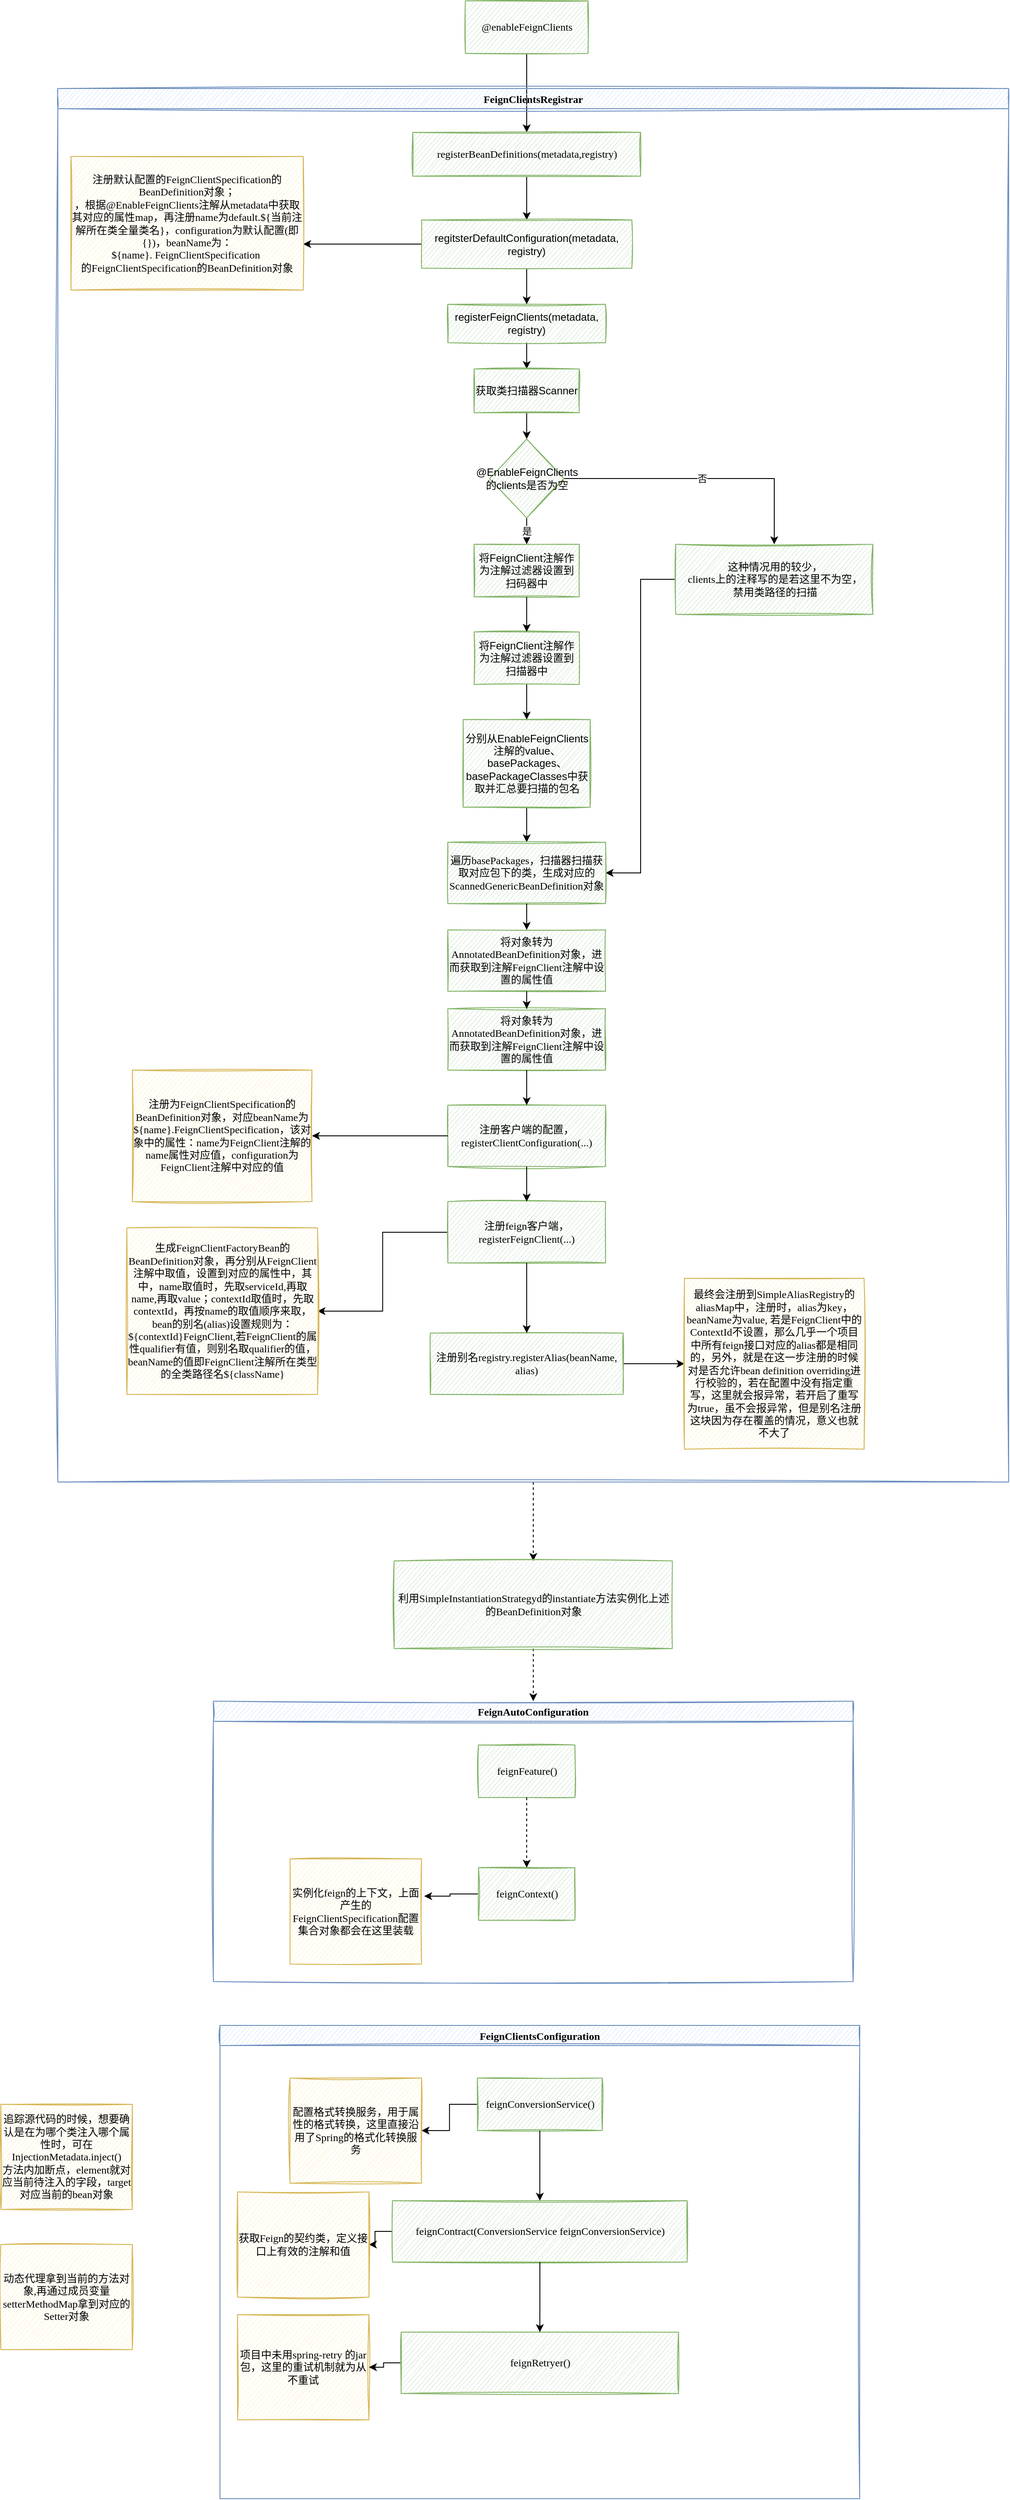 <mxfile version="17.4.6" type="github">
  <diagram id="6Govmc3wS_7p0buZzhA8" name="第 1 页">
    <mxGraphModel dx="1477" dy="688" grid="1" gridSize="10" guides="1" tooltips="1" connect="1" arrows="1" fold="1" page="0" pageScale="1" pageWidth="827" pageHeight="1169" math="0" shadow="0">
      <root>
        <mxCell id="0" />
        <mxCell id="1" parent="0" />
        <mxCell id="RWXPJWkoNP8diTqihZsk-3" value="" style="edgeStyle=orthogonalEdgeStyle;rounded=0;orthogonalLoop=1;jettySize=auto;html=1;" edge="1" parent="1" source="RWXPJWkoNP8diTqihZsk-1" target="RWXPJWkoNP8diTqihZsk-2">
          <mxGeometry relative="1" as="geometry" />
        </mxCell>
        <mxCell id="RWXPJWkoNP8diTqihZsk-1" value="&lt;font face=&quot;Comic Sans MS&quot;&gt;@enableFeignClients&lt;/font&gt;" style="html=1;sketch=1;fillColor=#d5e8d4;strokeColor=#82b366;" vertex="1" parent="1">
          <mxGeometry x="340" y="40" width="140" height="60" as="geometry" />
        </mxCell>
        <mxCell id="RWXPJWkoNP8diTqihZsk-5" value="" style="edgeStyle=orthogonalEdgeStyle;rounded=0;orthogonalLoop=1;jettySize=auto;html=1;" edge="1" parent="1" source="RWXPJWkoNP8diTqihZsk-2" target="RWXPJWkoNP8diTqihZsk-4">
          <mxGeometry relative="1" as="geometry" />
        </mxCell>
        <mxCell id="RWXPJWkoNP8diTqihZsk-2" value="&lt;font face=&quot;Comic Sans MS&quot;&gt;registerBeanDefinitions(metadata,registry)&lt;/font&gt;" style="html=1;sketch=1;fillColor=#d5e8d4;strokeColor=#82b366;" vertex="1" parent="1">
          <mxGeometry x="280" y="190" width="260" height="50" as="geometry" />
        </mxCell>
        <mxCell id="RWXPJWkoNP8diTqihZsk-7" value="" style="edgeStyle=orthogonalEdgeStyle;rounded=0;orthogonalLoop=1;jettySize=auto;html=1;" edge="1" parent="1" source="RWXPJWkoNP8diTqihZsk-4" target="RWXPJWkoNP8diTqihZsk-6">
          <mxGeometry relative="1" as="geometry" />
        </mxCell>
        <mxCell id="RWXPJWkoNP8diTqihZsk-10" style="edgeStyle=orthogonalEdgeStyle;rounded=0;orthogonalLoop=1;jettySize=auto;html=1;entryX=0;entryY=0;entryDx=265;entryDy=100;entryPerimeter=0;" edge="1" parent="1" source="RWXPJWkoNP8diTqihZsk-4" target="RWXPJWkoNP8diTqihZsk-9">
          <mxGeometry relative="1" as="geometry" />
        </mxCell>
        <mxCell id="RWXPJWkoNP8diTqihZsk-4" value="regitsterDefaultConfiguration(metadata, registry)" style="whiteSpace=wrap;html=1;fillColor=#d5e8d4;strokeColor=#82b366;sketch=1;" vertex="1" parent="1">
          <mxGeometry x="290" y="290" width="240" height="55" as="geometry" />
        </mxCell>
        <mxCell id="RWXPJWkoNP8diTqihZsk-49" style="edgeStyle=orthogonalEdgeStyle;rounded=0;orthogonalLoop=1;jettySize=auto;html=1;entryX=0.5;entryY=0;entryDx=0;entryDy=0;dashed=1;" edge="1" parent="1" source="RWXPJWkoNP8diTqihZsk-8" target="RWXPJWkoNP8diTqihZsk-48">
          <mxGeometry relative="1" as="geometry" />
        </mxCell>
        <mxCell id="RWXPJWkoNP8diTqihZsk-8" value="FeignClientsRegistrar" style="swimlane;sketch=1;fontFamily=Comic Sans MS;fillColor=#dae8fc;strokeColor=#6c8ebf;" vertex="1" parent="1">
          <mxGeometry x="-125" y="140" width="1085" height="1590" as="geometry" />
        </mxCell>
        <mxCell id="RWXPJWkoNP8diTqihZsk-9" value="注册默认配置的FeignClientSpecification的BeanDefinition对象；&lt;br&gt;，根据@EnableFeignClients注解从metadata中获取其对应的属性map，再注册name为default.${当前注解所在类全量类名}，configuration为默认配置(即{})，beanName为：${name}.&amp;nbsp;FeignClientSpecification&amp;nbsp;&lt;br&gt;的FeignClientSpecification的BeanDefinition对象" style="shape=note;whiteSpace=wrap;html=1;backgroundOutline=1;darkOpacity=0.05;fontFamily=Comic Sans MS;size=0;sketch=1;fillColor=#fff2cc;strokeColor=#d6b656;" vertex="1" parent="RWXPJWkoNP8diTqihZsk-8">
          <mxGeometry x="15" y="77.5" width="265" height="152.5" as="geometry" />
        </mxCell>
        <mxCell id="RWXPJWkoNP8diTqihZsk-24" style="edgeStyle=orthogonalEdgeStyle;rounded=0;orthogonalLoop=1;jettySize=auto;html=1;entryX=0.5;entryY=0;entryDx=0;entryDy=0;" edge="1" parent="RWXPJWkoNP8diTqihZsk-8" source="RWXPJWkoNP8diTqihZsk-6" target="RWXPJWkoNP8diTqihZsk-11">
          <mxGeometry relative="1" as="geometry" />
        </mxCell>
        <mxCell id="RWXPJWkoNP8diTqihZsk-6" value="registerFeignClients(metadata, registry)" style="whiteSpace=wrap;html=1;fillColor=#d5e8d4;strokeColor=#82b366;sketch=1;" vertex="1" parent="RWXPJWkoNP8diTqihZsk-8">
          <mxGeometry x="445" y="246.25" width="180" height="43.75" as="geometry" />
        </mxCell>
        <mxCell id="RWXPJWkoNP8diTqihZsk-25" style="edgeStyle=orthogonalEdgeStyle;rounded=0;orthogonalLoop=1;jettySize=auto;html=1;entryX=0.5;entryY=0;entryDx=0;entryDy=0;" edge="1" parent="RWXPJWkoNP8diTqihZsk-8" source="RWXPJWkoNP8diTqihZsk-11" target="RWXPJWkoNP8diTqihZsk-19">
          <mxGeometry relative="1" as="geometry" />
        </mxCell>
        <mxCell id="RWXPJWkoNP8diTqihZsk-11" value="获取类扫描器Scanner" style="whiteSpace=wrap;html=1;fillColor=#d5e8d4;strokeColor=#82b366;sketch=1;" vertex="1" parent="RWXPJWkoNP8diTqihZsk-8">
          <mxGeometry x="475" y="320" width="120" height="50" as="geometry" />
        </mxCell>
        <mxCell id="RWXPJWkoNP8diTqihZsk-13" value="将FeignClient注解作为注解过滤器设置到扫码器中" style="whiteSpace=wrap;html=1;fillColor=#d5e8d4;strokeColor=#82b366;sketch=1;" vertex="1" parent="RWXPJWkoNP8diTqihZsk-8">
          <mxGeometry x="475" y="520" width="120" height="60" as="geometry" />
        </mxCell>
        <mxCell id="RWXPJWkoNP8diTqihZsk-15" value="将FeignClient注解作为注解过滤器设置到扫描器中" style="whiteSpace=wrap;html=1;fillColor=#d5e8d4;strokeColor=#82b366;sketch=1;" vertex="1" parent="RWXPJWkoNP8diTqihZsk-8">
          <mxGeometry x="475" y="620" width="120" height="60" as="geometry" />
        </mxCell>
        <mxCell id="RWXPJWkoNP8diTqihZsk-16" value="" style="edgeStyle=orthogonalEdgeStyle;rounded=0;orthogonalLoop=1;jettySize=auto;html=1;" edge="1" parent="RWXPJWkoNP8diTqihZsk-8" source="RWXPJWkoNP8diTqihZsk-13" target="RWXPJWkoNP8diTqihZsk-15">
          <mxGeometry relative="1" as="geometry" />
        </mxCell>
        <mxCell id="RWXPJWkoNP8diTqihZsk-29" style="edgeStyle=orthogonalEdgeStyle;rounded=0;orthogonalLoop=1;jettySize=auto;html=1;entryX=0.5;entryY=0;entryDx=0;entryDy=0;" edge="1" parent="RWXPJWkoNP8diTqihZsk-8" source="RWXPJWkoNP8diTqihZsk-17" target="RWXPJWkoNP8diTqihZsk-28">
          <mxGeometry relative="1" as="geometry" />
        </mxCell>
        <mxCell id="RWXPJWkoNP8diTqihZsk-17" value="分别从EnableFeignClients注解的value、basePackages、basePackageClasses中获取并汇总要扫描的包名" style="whiteSpace=wrap;html=1;fillColor=#d5e8d4;strokeColor=#82b366;sketch=1;" vertex="1" parent="RWXPJWkoNP8diTqihZsk-8">
          <mxGeometry x="462.5" y="720" width="145" height="100" as="geometry" />
        </mxCell>
        <mxCell id="RWXPJWkoNP8diTqihZsk-18" value="" style="edgeStyle=orthogonalEdgeStyle;rounded=0;orthogonalLoop=1;jettySize=auto;html=1;" edge="1" parent="RWXPJWkoNP8diTqihZsk-8" source="RWXPJWkoNP8diTqihZsk-15" target="RWXPJWkoNP8diTqihZsk-17">
          <mxGeometry relative="1" as="geometry" />
        </mxCell>
        <mxCell id="RWXPJWkoNP8diTqihZsk-26" value="是" style="edgeStyle=orthogonalEdgeStyle;rounded=0;orthogonalLoop=1;jettySize=auto;html=1;entryX=0.5;entryY=0;entryDx=0;entryDy=0;" edge="1" parent="RWXPJWkoNP8diTqihZsk-8" source="RWXPJWkoNP8diTqihZsk-19" target="RWXPJWkoNP8diTqihZsk-13">
          <mxGeometry relative="1" as="geometry" />
        </mxCell>
        <mxCell id="RWXPJWkoNP8diTqihZsk-27" value="否" style="edgeStyle=orthogonalEdgeStyle;rounded=0;orthogonalLoop=1;jettySize=auto;html=1;entryX=0.5;entryY=0;entryDx=0;entryDy=0;" edge="1" parent="RWXPJWkoNP8diTqihZsk-8" source="RWXPJWkoNP8diTqihZsk-19" target="RWXPJWkoNP8diTqihZsk-22">
          <mxGeometry relative="1" as="geometry" />
        </mxCell>
        <mxCell id="RWXPJWkoNP8diTqihZsk-19" value="@EnableFeignClients的clients是否为空" style="rhombus;whiteSpace=wrap;html=1;fillColor=#d5e8d4;strokeColor=#82b366;sketch=1;" vertex="1" parent="RWXPJWkoNP8diTqihZsk-8">
          <mxGeometry x="492.5" y="400" width="85" height="90" as="geometry" />
        </mxCell>
        <mxCell id="RWXPJWkoNP8diTqihZsk-30" style="edgeStyle=orthogonalEdgeStyle;rounded=0;orthogonalLoop=1;jettySize=auto;html=1;entryX=1;entryY=0.5;entryDx=0;entryDy=0;" edge="1" parent="RWXPJWkoNP8diTqihZsk-8" source="RWXPJWkoNP8diTqihZsk-22" target="RWXPJWkoNP8diTqihZsk-28">
          <mxGeometry relative="1" as="geometry" />
        </mxCell>
        <mxCell id="RWXPJWkoNP8diTqihZsk-22" value="&lt;font face=&quot;Comic Sans MS&quot;&gt;这种情况用的较少，&lt;br&gt;clients上的注释写的是若这里不为空，&lt;br&gt;禁用类路径的扫描&lt;/font&gt;" style="html=1;sketch=1;fillColor=#d5e8d4;strokeColor=#82b366;" vertex="1" parent="RWXPJWkoNP8diTqihZsk-8">
          <mxGeometry x="705" y="520" width="225" height="80" as="geometry" />
        </mxCell>
        <mxCell id="RWXPJWkoNP8diTqihZsk-28" value="&lt;font face=&quot;Comic Sans MS&quot;&gt;遍历basePackages，扫描器扫描获取对应包下的类，生成对应的ScannedGenericBeanDefinition对象&lt;/font&gt;" style="html=1;sketch=1;fillColor=#d5e8d4;strokeColor=#82b366;whiteSpace=wrap;" vertex="1" parent="RWXPJWkoNP8diTqihZsk-8">
          <mxGeometry x="445" y="860" width="180" height="70" as="geometry" />
        </mxCell>
        <mxCell id="RWXPJWkoNP8diTqihZsk-31" value="&lt;font face=&quot;Comic Sans MS&quot;&gt;将对象转为AnnotatedBeanDefinition对象，进而获取到注解FeignClient注解中设置的属性值&lt;/font&gt;" style="html=1;sketch=1;fillColor=#d5e8d4;strokeColor=#82b366;whiteSpace=wrap;" vertex="1" parent="RWXPJWkoNP8diTqihZsk-8">
          <mxGeometry x="445" y="960" width="180" height="70" as="geometry" />
        </mxCell>
        <mxCell id="RWXPJWkoNP8diTqihZsk-32" value="" style="edgeStyle=orthogonalEdgeStyle;rounded=0;orthogonalLoop=1;jettySize=auto;html=1;" edge="1" parent="RWXPJWkoNP8diTqihZsk-8" source="RWXPJWkoNP8diTqihZsk-28" target="RWXPJWkoNP8diTqihZsk-31">
          <mxGeometry relative="1" as="geometry" />
        </mxCell>
        <mxCell id="RWXPJWkoNP8diTqihZsk-33" value="&lt;font face=&quot;Comic Sans MS&quot;&gt;将对象转为AnnotatedBeanDefinition对象，进而获取到注解FeignClient注解中设置的属性值&lt;/font&gt;" style="html=1;sketch=1;fillColor=#d5e8d4;strokeColor=#82b366;whiteSpace=wrap;" vertex="1" parent="RWXPJWkoNP8diTqihZsk-8">
          <mxGeometry x="445" y="1050" width="180" height="70" as="geometry" />
        </mxCell>
        <mxCell id="RWXPJWkoNP8diTqihZsk-34" value="" style="edgeStyle=orthogonalEdgeStyle;rounded=0;orthogonalLoop=1;jettySize=auto;html=1;" edge="1" parent="RWXPJWkoNP8diTqihZsk-8" source="RWXPJWkoNP8diTqihZsk-31" target="RWXPJWkoNP8diTqihZsk-33">
          <mxGeometry relative="1" as="geometry" />
        </mxCell>
        <mxCell id="RWXPJWkoNP8diTqihZsk-35" value="&lt;font face=&quot;Comic Sans MS&quot;&gt;注册客户端的配置，registerClientConfiguration(...)&lt;/font&gt;" style="html=1;sketch=1;fillColor=#d5e8d4;strokeColor=#82b366;whiteSpace=wrap;" vertex="1" parent="RWXPJWkoNP8diTqihZsk-8">
          <mxGeometry x="445" y="1160" width="180" height="70" as="geometry" />
        </mxCell>
        <mxCell id="RWXPJWkoNP8diTqihZsk-36" value="" style="edgeStyle=orthogonalEdgeStyle;rounded=0;orthogonalLoop=1;jettySize=auto;html=1;" edge="1" parent="RWXPJWkoNP8diTqihZsk-8" source="RWXPJWkoNP8diTqihZsk-33" target="RWXPJWkoNP8diTqihZsk-35">
          <mxGeometry relative="1" as="geometry" />
        </mxCell>
        <mxCell id="RWXPJWkoNP8diTqihZsk-37" value="注册为FeignClientSpecification的BeanDefinition对象，对应beanName为${name}.FeignClientSpecification，该对象中的属性：name为FeignClient注解的name属性对应值，configuration为FeignClient注解中对应的值" style="shape=note;whiteSpace=wrap;html=1;backgroundOutline=1;darkOpacity=0.05;fontFamily=Comic Sans MS;size=0;sketch=1;fillColor=#fff2cc;strokeColor=#d6b656;" vertex="1" parent="RWXPJWkoNP8diTqihZsk-8">
          <mxGeometry x="85" y="1120" width="205" height="150" as="geometry" />
        </mxCell>
        <mxCell id="RWXPJWkoNP8diTqihZsk-38" style="edgeStyle=orthogonalEdgeStyle;rounded=0;orthogonalLoop=1;jettySize=auto;html=1;entryX=0;entryY=0;entryDx=205;entryDy=75;entryPerimeter=0;" edge="1" parent="RWXPJWkoNP8diTqihZsk-8" source="RWXPJWkoNP8diTqihZsk-35" target="RWXPJWkoNP8diTqihZsk-37">
          <mxGeometry relative="1" as="geometry">
            <mxPoint x="325" y="1195" as="targetPoint" />
          </mxGeometry>
        </mxCell>
        <mxCell id="RWXPJWkoNP8diTqihZsk-42" style="edgeStyle=orthogonalEdgeStyle;rounded=0;orthogonalLoop=1;jettySize=auto;html=1;" edge="1" parent="RWXPJWkoNP8diTqihZsk-8" source="RWXPJWkoNP8diTqihZsk-39" target="RWXPJWkoNP8diTqihZsk-41">
          <mxGeometry relative="1" as="geometry" />
        </mxCell>
        <mxCell id="RWXPJWkoNP8diTqihZsk-39" value="&lt;font face=&quot;Comic Sans MS&quot;&gt;注册feign客户端，registerFeignClient(...)&lt;/font&gt;" style="html=1;sketch=1;fillColor=#d5e8d4;strokeColor=#82b366;whiteSpace=wrap;" vertex="1" parent="RWXPJWkoNP8diTqihZsk-8">
          <mxGeometry x="445" y="1270" width="180" height="70" as="geometry" />
        </mxCell>
        <mxCell id="RWXPJWkoNP8diTqihZsk-40" value="" style="edgeStyle=orthogonalEdgeStyle;rounded=0;orthogonalLoop=1;jettySize=auto;html=1;" edge="1" parent="RWXPJWkoNP8diTqihZsk-8" source="RWXPJWkoNP8diTqihZsk-35" target="RWXPJWkoNP8diTqihZsk-39">
          <mxGeometry relative="1" as="geometry" />
        </mxCell>
        <mxCell id="RWXPJWkoNP8diTqihZsk-41" value="生成FeignClientFactoryBean的BeanDefinition对象，再分别从FeignClient注解中取值，设置到对应的属性中，其中，name取值时，先取serviceId,再取name,再取value；contextId取值时，先取contextId，再按name的取值顺序来取，bean的别名(alias)设置规则为：${contextId}FeignClient,若FeignClient的属性qualifier有值，则别名取qualifier的值，beanName的值即FeignClient注解所在类型的全类路径名${className}" style="shape=note;whiteSpace=wrap;html=1;backgroundOutline=1;darkOpacity=0.05;fontFamily=Comic Sans MS;size=0;sketch=1;fillColor=#fff2cc;strokeColor=#d6b656;" vertex="1" parent="RWXPJWkoNP8diTqihZsk-8">
          <mxGeometry x="78.75" y="1300" width="217.5" height="190" as="geometry" />
        </mxCell>
        <mxCell id="RWXPJWkoNP8diTqihZsk-47" style="edgeStyle=orthogonalEdgeStyle;rounded=0;orthogonalLoop=1;jettySize=auto;html=1;entryX=0;entryY=0.5;entryDx=0;entryDy=0;entryPerimeter=0;" edge="1" parent="RWXPJWkoNP8diTqihZsk-8" source="RWXPJWkoNP8diTqihZsk-44" target="RWXPJWkoNP8diTqihZsk-46">
          <mxGeometry relative="1" as="geometry" />
        </mxCell>
        <mxCell id="RWXPJWkoNP8diTqihZsk-44" value="&lt;font face=&quot;Comic Sans MS&quot;&gt;注册别名registry.registerAlias(beanName, alias)&lt;/font&gt;" style="html=1;sketch=1;fillColor=#d5e8d4;strokeColor=#82b366;whiteSpace=wrap;" vertex="1" parent="RWXPJWkoNP8diTqihZsk-8">
          <mxGeometry x="425" y="1420" width="220" height="70" as="geometry" />
        </mxCell>
        <mxCell id="RWXPJWkoNP8diTqihZsk-45" value="" style="edgeStyle=orthogonalEdgeStyle;rounded=0;orthogonalLoop=1;jettySize=auto;html=1;" edge="1" parent="RWXPJWkoNP8diTqihZsk-8" source="RWXPJWkoNP8diTqihZsk-39" target="RWXPJWkoNP8diTqihZsk-44">
          <mxGeometry relative="1" as="geometry" />
        </mxCell>
        <mxCell id="RWXPJWkoNP8diTqihZsk-46" value="最终会注册到SimpleAliasRegistry的aliasMap中，注册时，alias为key，beanName为value, 若是FeignClient中的ContextId不设置，那么几乎一个项目中所有feign接口对应的alias都是相同的，另外，就是在这一步注册的时候对是否允许bean definition overriding进行校验的，若在配置中没有指定重写，这里就会报异常，若开启了重写为true，虽不会报异常，但是别名注册这块因为存在覆盖的情况，意义也就不大了" style="shape=note;whiteSpace=wrap;html=1;backgroundOutline=1;darkOpacity=0.05;fontFamily=Comic Sans MS;size=0;sketch=1;fillColor=#fff2cc;strokeColor=#d6b656;" vertex="1" parent="RWXPJWkoNP8diTqihZsk-8">
          <mxGeometry x="715" y="1357.5" width="205" height="195" as="geometry" />
        </mxCell>
        <mxCell id="RWXPJWkoNP8diTqihZsk-50" style="edgeStyle=orthogonalEdgeStyle;rounded=0;orthogonalLoop=1;jettySize=auto;html=1;dashed=1;" edge="1" parent="1" source="RWXPJWkoNP8diTqihZsk-48" target="RWXPJWkoNP8diTqihZsk-51">
          <mxGeometry relative="1" as="geometry">
            <mxPoint x="417.5" y="2030" as="targetPoint" />
          </mxGeometry>
        </mxCell>
        <mxCell id="RWXPJWkoNP8diTqihZsk-48" value="&lt;font face=&quot;Comic Sans MS&quot;&gt;利用SimpleInstantiationStrategyd的instantiate方法实例化上述的BeanDefinition对象&lt;/font&gt;" style="html=1;sketch=1;fillColor=#d5e8d4;strokeColor=#82b366;whiteSpace=wrap;" vertex="1" parent="1">
          <mxGeometry x="258.75" y="1820" width="317.5" height="100" as="geometry" />
        </mxCell>
        <mxCell id="RWXPJWkoNP8diTqihZsk-51" value="FeignAutoConfiguration" style="swimlane;sketch=1;fontFamily=Comic Sans MS;fillColor=#dae8fc;strokeColor=#6c8ebf;" vertex="1" parent="1">
          <mxGeometry x="52.5" y="1980" width="730" height="320" as="geometry" />
        </mxCell>
        <mxCell id="RWXPJWkoNP8diTqihZsk-52" value="&lt;font face=&quot;Comic Sans MS&quot;&gt;feignFeature()&lt;/font&gt;" style="html=1;sketch=1;fillColor=#d5e8d4;strokeColor=#82b366;" vertex="1" parent="RWXPJWkoNP8diTqihZsk-51">
          <mxGeometry x="302.5" y="50" width="110" height="60" as="geometry" />
        </mxCell>
        <mxCell id="RWXPJWkoNP8diTqihZsk-55" value="实例化feign的上下文，上面产生的FeignClientSpecification配置集合对象都会在这里装载" style="shape=note;whiteSpace=wrap;html=1;backgroundOutline=1;darkOpacity=0.05;fontFamily=Comic Sans MS;size=0;sketch=1;fillColor=#fff2cc;strokeColor=#d6b656;" vertex="1" parent="RWXPJWkoNP8diTqihZsk-51">
          <mxGeometry x="87.5" y="180" width="150" height="120" as="geometry" />
        </mxCell>
        <mxCell id="RWXPJWkoNP8diTqihZsk-56" style="edgeStyle=orthogonalEdgeStyle;rounded=0;orthogonalLoop=1;jettySize=auto;html=1;entryX=1.02;entryY=0.354;entryDx=0;entryDy=0;entryPerimeter=0;" edge="1" parent="1" source="RWXPJWkoNP8diTqihZsk-53" target="RWXPJWkoNP8diTqihZsk-55">
          <mxGeometry relative="1" as="geometry" />
        </mxCell>
        <mxCell id="RWXPJWkoNP8diTqihZsk-53" value="&lt;font face=&quot;Comic Sans MS&quot;&gt;feignContext()&lt;/font&gt;" style="html=1;sketch=1;fillColor=#d5e8d4;strokeColor=#82b366;" vertex="1" parent="1">
          <mxGeometry x="355" y="2170" width="110" height="60" as="geometry" />
        </mxCell>
        <mxCell id="RWXPJWkoNP8diTqihZsk-54" value="" style="edgeStyle=orthogonalEdgeStyle;rounded=0;orthogonalLoop=1;jettySize=auto;html=1;dashed=1;" edge="1" parent="1" source="RWXPJWkoNP8diTqihZsk-52" target="RWXPJWkoNP8diTqihZsk-53">
          <mxGeometry relative="1" as="geometry" />
        </mxCell>
        <mxCell id="RWXPJWkoNP8diTqihZsk-57" value="FeignClientsConfiguration" style="swimlane;sketch=1;fontFamily=Comic Sans MS;fillColor=#dae8fc;strokeColor=#6c8ebf;" vertex="1" parent="1">
          <mxGeometry x="60" y="2350" width="730" height="540" as="geometry" />
        </mxCell>
        <mxCell id="RWXPJWkoNP8diTqihZsk-60" style="edgeStyle=orthogonalEdgeStyle;rounded=0;orthogonalLoop=1;jettySize=auto;html=1;" edge="1" parent="RWXPJWkoNP8diTqihZsk-57" source="RWXPJWkoNP8diTqihZsk-58" target="RWXPJWkoNP8diTqihZsk-59">
          <mxGeometry relative="1" as="geometry" />
        </mxCell>
        <mxCell id="RWXPJWkoNP8diTqihZsk-58" value="&lt;font face=&quot;Comic Sans MS&quot;&gt;feignConversionService()&lt;/font&gt;" style="html=1;sketch=1;fillColor=#d5e8d4;strokeColor=#82b366;" vertex="1" parent="RWXPJWkoNP8diTqihZsk-57">
          <mxGeometry x="293.75" y="60" width="142.5" height="60" as="geometry" />
        </mxCell>
        <mxCell id="RWXPJWkoNP8diTqihZsk-59" value="配置格式转换服务，用于属性的格式转换，这里直接沿用了Spring的格式化转换服务" style="shape=note;whiteSpace=wrap;html=1;backgroundOutline=1;darkOpacity=0.05;fontFamily=Comic Sans MS;size=0;sketch=1;fillColor=#fff2cc;strokeColor=#d6b656;" vertex="1" parent="RWXPJWkoNP8diTqihZsk-57">
          <mxGeometry x="80" y="60" width="150" height="120" as="geometry" />
        </mxCell>
        <mxCell id="RWXPJWkoNP8diTqihZsk-64" style="edgeStyle=orthogonalEdgeStyle;rounded=0;orthogonalLoop=1;jettySize=auto;html=1;" edge="1" parent="RWXPJWkoNP8diTqihZsk-57" source="RWXPJWkoNP8diTqihZsk-61" target="RWXPJWkoNP8diTqihZsk-63">
          <mxGeometry relative="1" as="geometry" />
        </mxCell>
        <mxCell id="RWXPJWkoNP8diTqihZsk-61" value="&lt;font face=&quot;Comic Sans MS&quot;&gt;feignContract(ConversionService feignConversionService)&lt;/font&gt;" style="html=1;sketch=1;fillColor=#d5e8d4;strokeColor=#82b366;" vertex="1" parent="RWXPJWkoNP8diTqihZsk-57">
          <mxGeometry x="196.88" y="200" width="336.25" height="70" as="geometry" />
        </mxCell>
        <mxCell id="RWXPJWkoNP8diTqihZsk-62" value="" style="edgeStyle=orthogonalEdgeStyle;rounded=0;orthogonalLoop=1;jettySize=auto;html=1;" edge="1" parent="RWXPJWkoNP8diTqihZsk-57" source="RWXPJWkoNP8diTqihZsk-58" target="RWXPJWkoNP8diTqihZsk-61">
          <mxGeometry relative="1" as="geometry" />
        </mxCell>
        <mxCell id="RWXPJWkoNP8diTqihZsk-63" value="获取Feign的契约类，定义接口上有效的注解和值" style="shape=note;whiteSpace=wrap;html=1;backgroundOutline=1;darkOpacity=0.05;fontFamily=Comic Sans MS;size=0;sketch=1;fillColor=#fff2cc;strokeColor=#d6b656;" vertex="1" parent="RWXPJWkoNP8diTqihZsk-57">
          <mxGeometry x="20" y="190" width="150" height="120" as="geometry" />
        </mxCell>
        <mxCell id="RWXPJWkoNP8diTqihZsk-67" value="项目中未用spring-retry 的jar包，这里的重试机制就为从不重试" style="shape=note;whiteSpace=wrap;html=1;backgroundOutline=1;darkOpacity=0.05;fontFamily=Comic Sans MS;size=0;sketch=1;fillColor=#fff2cc;strokeColor=#d6b656;" vertex="1" parent="RWXPJWkoNP8diTqihZsk-57">
          <mxGeometry x="20" y="330" width="150" height="120" as="geometry" />
        </mxCell>
        <mxCell id="RWXPJWkoNP8diTqihZsk-69" style="edgeStyle=orthogonalEdgeStyle;rounded=0;orthogonalLoop=1;jettySize=auto;html=1;entryX=0;entryY=0;entryDx=150;entryDy=60;entryPerimeter=0;" edge="1" parent="RWXPJWkoNP8diTqihZsk-57" source="RWXPJWkoNP8diTqihZsk-65" target="RWXPJWkoNP8diTqihZsk-67">
          <mxGeometry relative="1" as="geometry" />
        </mxCell>
        <mxCell id="RWXPJWkoNP8diTqihZsk-65" value="&lt;font face=&quot;Comic Sans MS&quot;&gt;feignRetryer()&lt;/font&gt;" style="html=1;sketch=1;fillColor=#d5e8d4;strokeColor=#82b366;" vertex="1" parent="RWXPJWkoNP8diTqihZsk-57">
          <mxGeometry x="206.72" y="350" width="316.56" height="70" as="geometry" />
        </mxCell>
        <mxCell id="RWXPJWkoNP8diTqihZsk-66" value="" style="edgeStyle=orthogonalEdgeStyle;rounded=0;orthogonalLoop=1;jettySize=auto;html=1;" edge="1" parent="RWXPJWkoNP8diTqihZsk-57" source="RWXPJWkoNP8diTqihZsk-61" target="RWXPJWkoNP8diTqihZsk-65">
          <mxGeometry relative="1" as="geometry" />
        </mxCell>
        <mxCell id="RWXPJWkoNP8diTqihZsk-70" value="追踪源代码的时候，想要确认是在为哪个类注入哪个属性时，可在InjectionMetadata.inject()&lt;br&gt;方法内加断点，element就对应当前待注入的字段，target对应当前的bean对象" style="shape=note;whiteSpace=wrap;html=1;backgroundOutline=1;darkOpacity=0.05;fontFamily=Comic Sans MS;size=0;sketch=1;fillColor=#fff2cc;strokeColor=#d6b656;" vertex="1" parent="1">
          <mxGeometry x="-190" y="2440" width="150" height="120" as="geometry" />
        </mxCell>
        <mxCell id="RWXPJWkoNP8diTqihZsk-71" value="动态代理拿到当前的方法对象,再通过成员变量setterMethodMap拿到对应的Setter对象" style="shape=note;whiteSpace=wrap;html=1;backgroundOutline=1;darkOpacity=0.05;fontFamily=Comic Sans MS;size=0;sketch=1;fillColor=#fff2cc;strokeColor=#d6b656;" vertex="1" parent="1">
          <mxGeometry x="-190" y="2600" width="150" height="120" as="geometry" />
        </mxCell>
      </root>
    </mxGraphModel>
  </diagram>
</mxfile>
